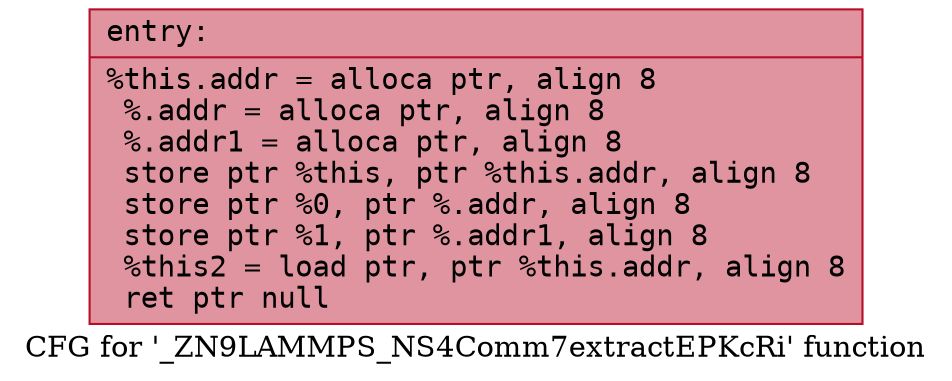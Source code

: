 digraph "CFG for '_ZN9LAMMPS_NS4Comm7extractEPKcRi' function" {
	label="CFG for '_ZN9LAMMPS_NS4Comm7extractEPKcRi' function";

	Node0x5628737db390 [shape=record,color="#b70d28ff", style=filled, fillcolor="#b70d2870" fontname="Courier",label="{entry:\l|  %this.addr = alloca ptr, align 8\l  %.addr = alloca ptr, align 8\l  %.addr1 = alloca ptr, align 8\l  store ptr %this, ptr %this.addr, align 8\l  store ptr %0, ptr %.addr, align 8\l  store ptr %1, ptr %.addr1, align 8\l  %this2 = load ptr, ptr %this.addr, align 8\l  ret ptr null\l}"];
}
